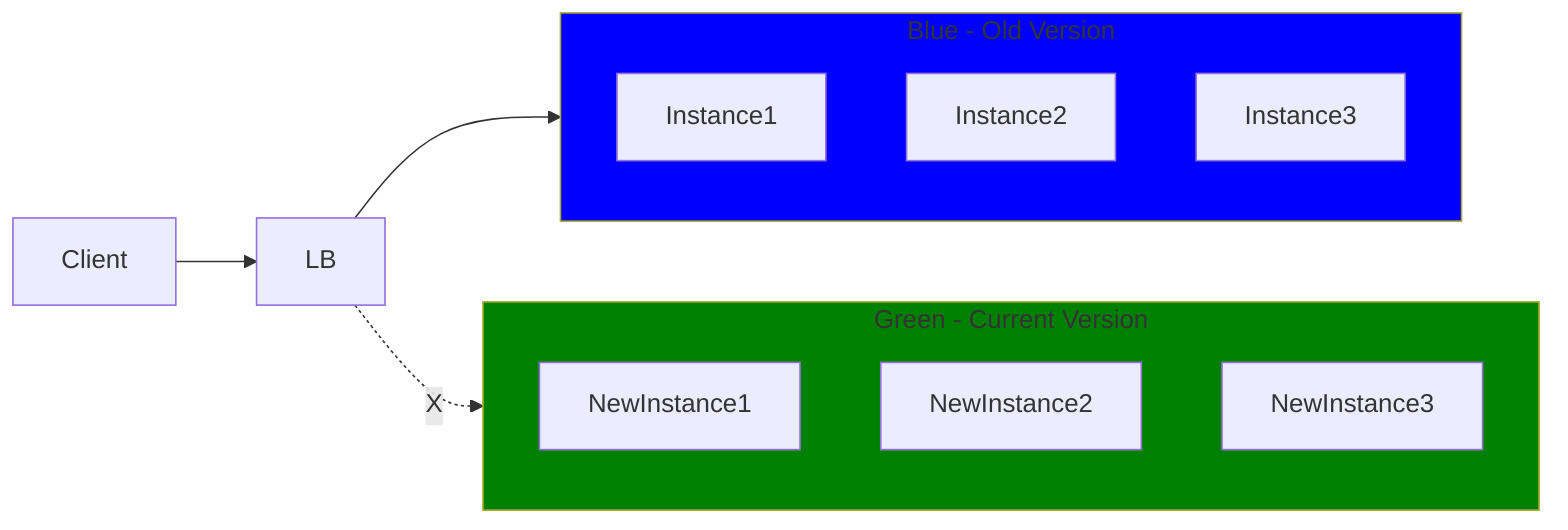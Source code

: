 %% EC2 롤백
graph LR
%% __START
    Client --> LB
    LB --> Blue
    LB -.-> |X| Green

    subgraph "Blue"[Blue - Old Version]
        Instance1
        Instance2
        Instance3
    end

    subgraph "Green"[Green - Current Version]
        NewInstance1
        NewInstance2
        NewInstance3
    end

    style Green fill:green
    style Blue fill:blue
%% __END